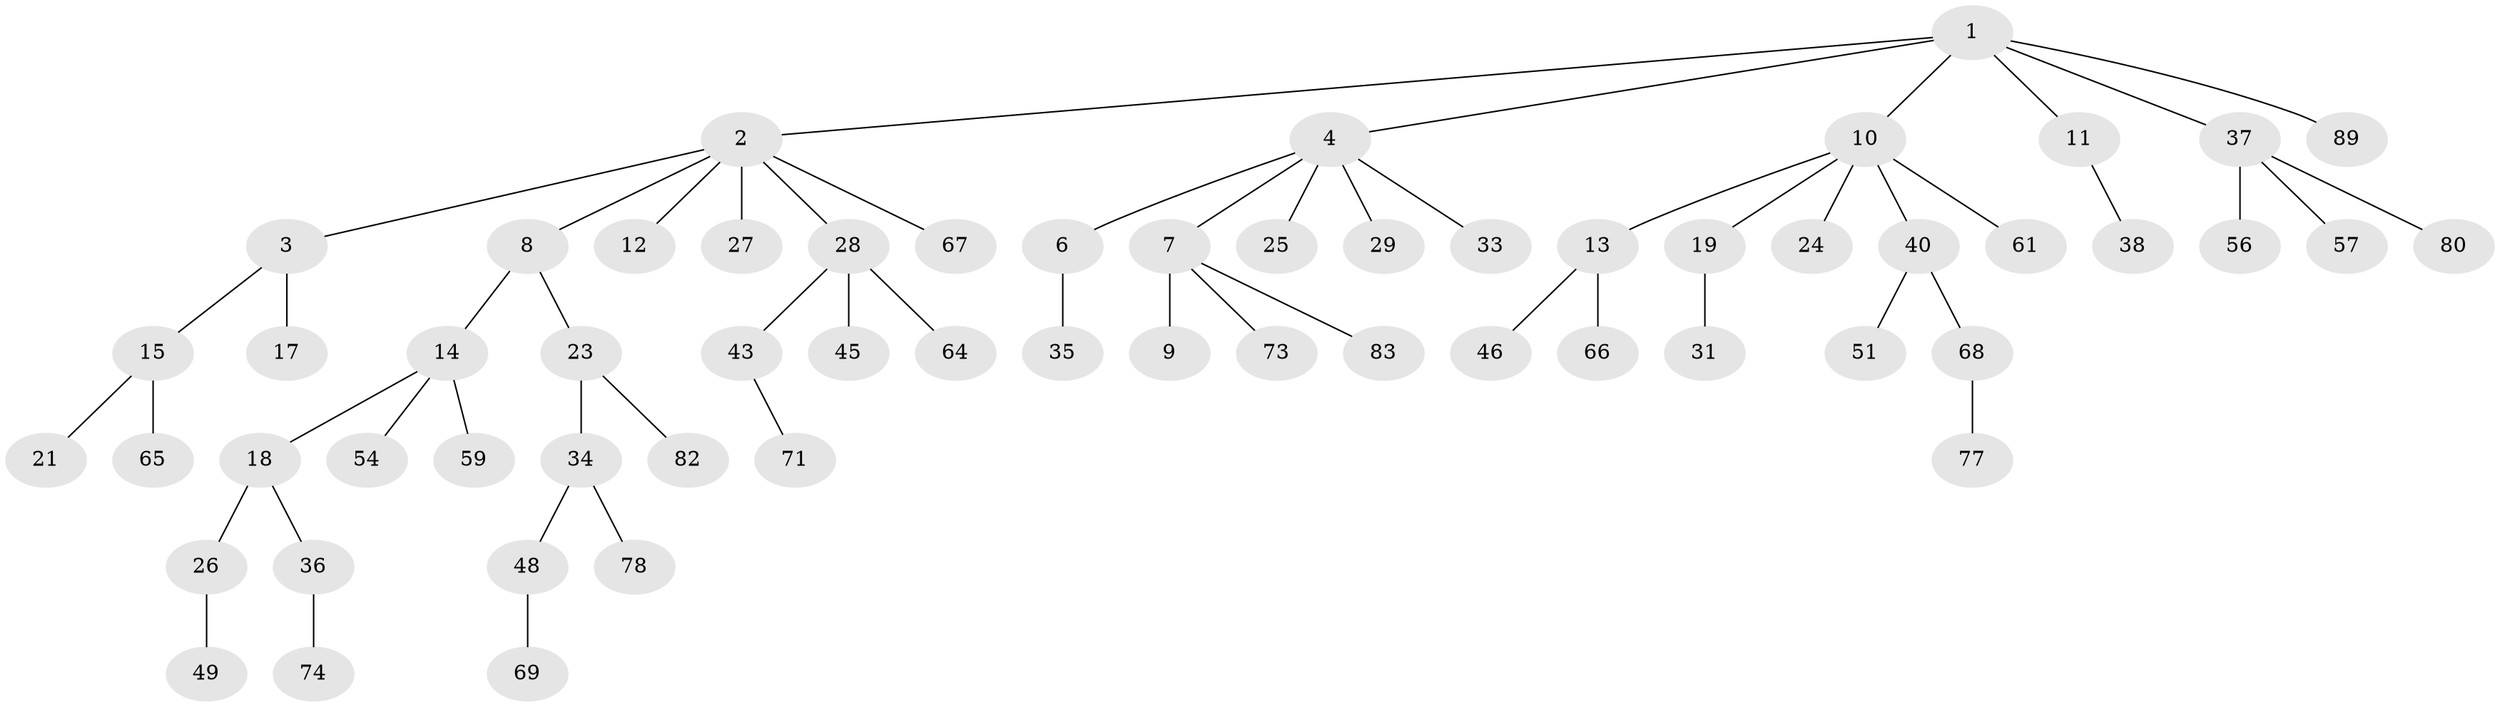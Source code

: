 // Generated by graph-tools (version 1.1) at 2025/24/03/03/25 07:24:05]
// undirected, 59 vertices, 58 edges
graph export_dot {
graph [start="1"]
  node [color=gray90,style=filled];
  1 [super="+5"];
  2 [super="+22"];
  3;
  4 [super="+70"];
  6;
  7 [super="+52"];
  8;
  9 [super="+58"];
  10 [super="+16"];
  11 [super="+20"];
  12;
  13 [super="+44"];
  14 [super="+39"];
  15 [super="+30"];
  17 [super="+79"];
  18 [super="+32"];
  19 [super="+55"];
  21 [super="+87"];
  23 [super="+84"];
  24;
  25 [super="+86"];
  26;
  27;
  28 [super="+63"];
  29;
  31;
  33 [super="+41"];
  34;
  35 [super="+76"];
  36 [super="+47"];
  37 [super="+42"];
  38;
  40 [super="+50"];
  43;
  45 [super="+53"];
  46;
  48 [super="+62"];
  49 [super="+81"];
  51;
  54;
  56 [super="+60"];
  57 [super="+72"];
  59;
  61;
  64 [super="+88"];
  65;
  66;
  67;
  68 [super="+75"];
  69;
  71;
  73;
  74 [super="+85"];
  77;
  78;
  80;
  82;
  83;
  89;
  1 -- 2;
  1 -- 4;
  1 -- 10;
  1 -- 89;
  1 -- 11;
  1 -- 37;
  2 -- 3;
  2 -- 8;
  2 -- 12;
  2 -- 67;
  2 -- 27;
  2 -- 28;
  3 -- 15;
  3 -- 17;
  4 -- 6;
  4 -- 7;
  4 -- 25;
  4 -- 29;
  4 -- 33;
  6 -- 35;
  7 -- 9;
  7 -- 73;
  7 -- 83;
  8 -- 14;
  8 -- 23;
  10 -- 13;
  10 -- 24;
  10 -- 61;
  10 -- 40;
  10 -- 19;
  11 -- 38;
  13 -- 46;
  13 -- 66;
  14 -- 18;
  14 -- 54;
  14 -- 59;
  15 -- 21;
  15 -- 65;
  18 -- 26;
  18 -- 36;
  19 -- 31;
  23 -- 34;
  23 -- 82;
  26 -- 49;
  28 -- 43;
  28 -- 45;
  28 -- 64;
  34 -- 48;
  34 -- 78;
  36 -- 74;
  37 -- 56;
  37 -- 57;
  37 -- 80;
  40 -- 51;
  40 -- 68;
  43 -- 71;
  48 -- 69;
  68 -- 77;
}
